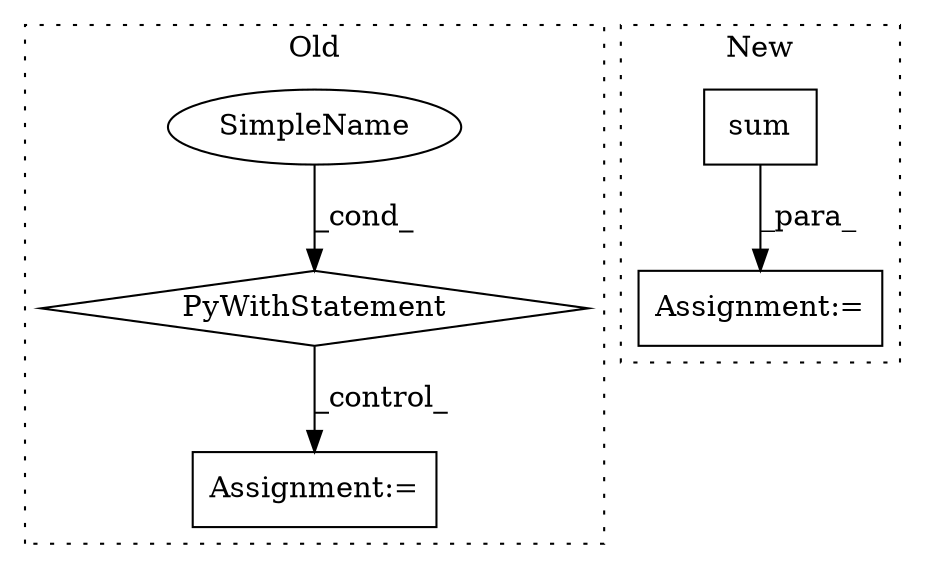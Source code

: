 digraph G {
subgraph cluster0 {
1 [label="PyWithStatement" a="104" s="5793,5832" l="10,2" shape="diamond"];
4 [label="Assignment:=" a="7" s="5872" l="7" shape="box"];
5 [label="SimpleName" a="42" s="" l="" shape="ellipse"];
label = "Old";
style="dotted";
}
subgraph cluster1 {
2 [label="sum" a="32" s="6123,6143" l="4,1" shape="box"];
3 [label="Assignment:=" a="7" s="6115" l="1" shape="box"];
label = "New";
style="dotted";
}
1 -> 4 [label="_control_"];
2 -> 3 [label="_para_"];
5 -> 1 [label="_cond_"];
}